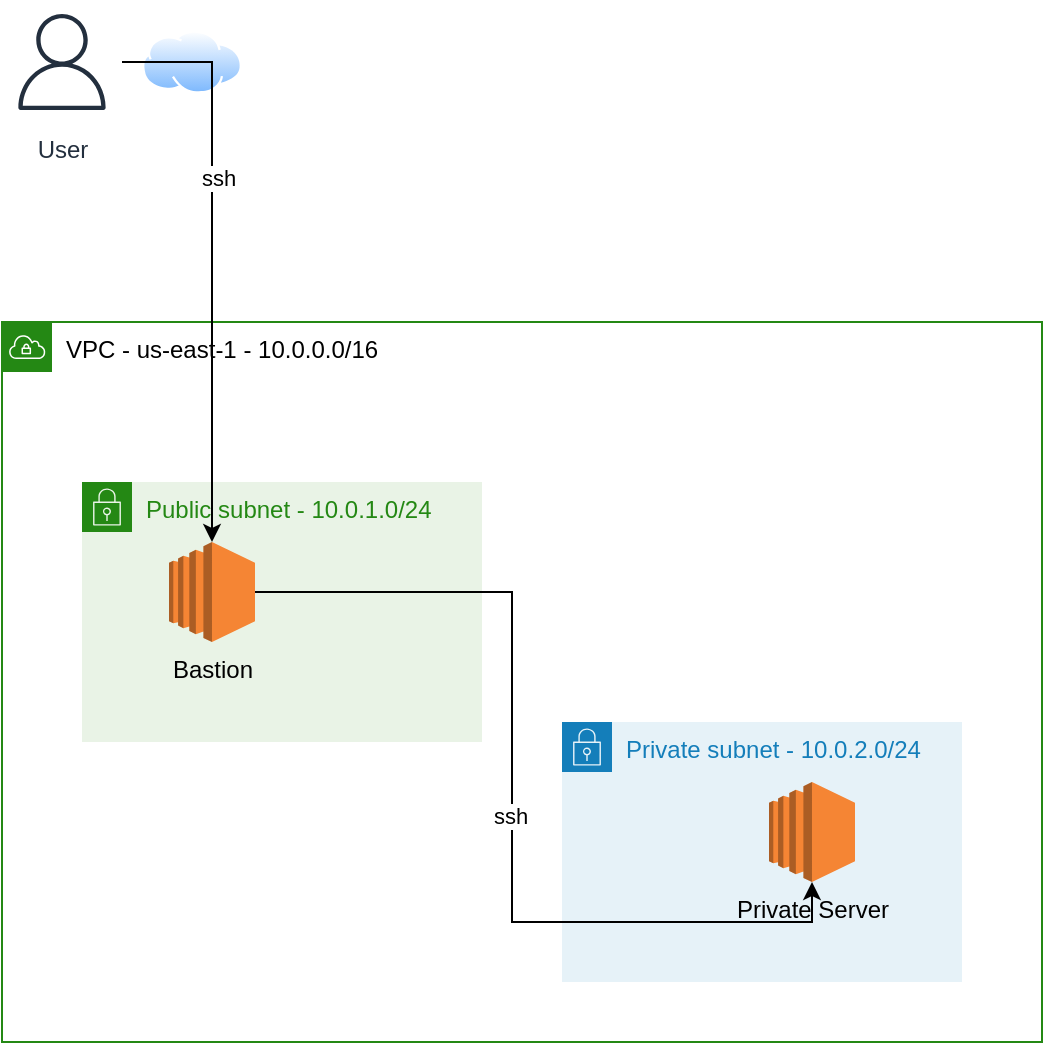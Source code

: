 <mxfile version="13.8.5" type="github"><diagram id="1iwaSlkUyWFKAmfLY6lJ" name="Page-1"><mxGraphModel dx="1422" dy="717" grid="1" gridSize="10" guides="1" tooltips="1" connect="1" arrows="1" fold="1" page="1" pageScale="1" pageWidth="827" pageHeight="1169" math="0" shadow="0"><root><mxCell id="0"/><mxCell id="1" parent="0"/><mxCell id="lWSItMWkbMEteCO-v22Y-1" value="&lt;font color=&quot;#000000&quot;&gt;VPC - us-east-1 -&amp;nbsp;&lt;span style=&quot;background-color: rgb(255 , 255 , 255)&quot;&gt;10.0.0.0/16&lt;/span&gt;&lt;/font&gt;" style="points=[[0,0],[0.25,0],[0.5,0],[0.75,0],[1,0],[1,0.25],[1,0.5],[1,0.75],[1,1],[0.75,1],[0.5,1],[0.25,1],[0,1],[0,0.75],[0,0.5],[0,0.25]];outlineConnect=0;gradientColor=none;html=1;whiteSpace=wrap;fontSize=12;fontStyle=0;shape=mxgraph.aws4.group;grIcon=mxgraph.aws4.group_vpc;strokeColor=#248814;fillColor=none;verticalAlign=top;align=left;spacingLeft=30;fontColor=#AAB7B8;dashed=0;" vertex="1" parent="1"><mxGeometry x="80" y="200" width="520" height="360" as="geometry"/></mxCell><mxCell id="lWSItMWkbMEteCO-v22Y-2" value="Private subnet - 10.0.2.0/24" style="points=[[0,0],[0.25,0],[0.5,0],[0.75,0],[1,0],[1,0.25],[1,0.5],[1,0.75],[1,1],[0.75,1],[0.5,1],[0.25,1],[0,1],[0,0.75],[0,0.5],[0,0.25]];outlineConnect=0;gradientColor=none;html=1;whiteSpace=wrap;fontSize=12;fontStyle=0;shape=mxgraph.aws4.group;grIcon=mxgraph.aws4.group_security_group;grStroke=0;strokeColor=#147EBA;fillColor=#E6F2F8;verticalAlign=top;align=left;spacingLeft=30;fontColor=#147EBA;dashed=0;" vertex="1" parent="1"><mxGeometry x="360" y="400" width="200" height="130" as="geometry"/></mxCell><mxCell id="lWSItMWkbMEteCO-v22Y-3" value="Public subnet - 10.0.1.0/24" style="points=[[0,0],[0.25,0],[0.5,0],[0.75,0],[1,0],[1,0.25],[1,0.5],[1,0.75],[1,1],[0.75,1],[0.5,1],[0.25,1],[0,1],[0,0.75],[0,0.5],[0,0.25]];outlineConnect=0;gradientColor=none;html=1;whiteSpace=wrap;fontSize=12;fontStyle=0;shape=mxgraph.aws4.group;grIcon=mxgraph.aws4.group_security_group;grStroke=0;strokeColor=#248814;fillColor=#E9F3E6;verticalAlign=top;align=left;spacingLeft=30;fontColor=#248814;dashed=0;" vertex="1" parent="1"><mxGeometry x="120" y="280" width="200" height="130" as="geometry"/></mxCell><mxCell id="lWSItMWkbMEteCO-v22Y-13" style="edgeStyle=orthogonalEdgeStyle;rounded=0;orthogonalLoop=1;jettySize=auto;html=1;entryX=0.5;entryY=1;entryDx=0;entryDy=0;entryPerimeter=0;" edge="1" parent="1" source="lWSItMWkbMEteCO-v22Y-4" target="lWSItMWkbMEteCO-v22Y-7"><mxGeometry relative="1" as="geometry"/></mxCell><mxCell id="lWSItMWkbMEteCO-v22Y-14" value="ssh" style="edgeLabel;html=1;align=center;verticalAlign=middle;resizable=0;points=[];" vertex="1" connectable="0" parent="lWSItMWkbMEteCO-v22Y-13"><mxGeometry x="0.033" y="-1" relative="1" as="geometry"><mxPoint y="1" as="offset"/></mxGeometry></mxCell><mxCell id="lWSItMWkbMEteCO-v22Y-4" value="Bastion" style="outlineConnect=0;dashed=0;verticalLabelPosition=bottom;verticalAlign=top;align=center;html=1;shape=mxgraph.aws3.ec2;fillColor=#F58534;gradientColor=none;" vertex="1" parent="1"><mxGeometry x="163.5" y="310" width="43" height="50" as="geometry"/></mxCell><mxCell id="lWSItMWkbMEteCO-v22Y-7" value="Private Server" style="outlineConnect=0;dashed=0;verticalLabelPosition=bottom;verticalAlign=top;align=center;html=1;shape=mxgraph.aws3.ec2;fillColor=#F58534;gradientColor=none;" vertex="1" parent="1"><mxGeometry x="463.5" y="430" width="43" height="50" as="geometry"/></mxCell><mxCell id="lWSItMWkbMEteCO-v22Y-9" value="" style="aspect=fixed;perimeter=ellipsePerimeter;html=1;align=center;shadow=0;dashed=0;spacingTop=3;image;image=img/lib/active_directory/internet_cloud.svg;" vertex="1" parent="1"><mxGeometry x="150" y="54.25" width="50" height="31.5" as="geometry"/></mxCell><mxCell id="lWSItMWkbMEteCO-v22Y-11" style="edgeStyle=orthogonalEdgeStyle;rounded=0;orthogonalLoop=1;jettySize=auto;html=1;" edge="1" parent="1" source="lWSItMWkbMEteCO-v22Y-10" target="lWSItMWkbMEteCO-v22Y-4"><mxGeometry relative="1" as="geometry"/></mxCell><mxCell id="lWSItMWkbMEteCO-v22Y-12" value="ssh" style="edgeLabel;html=1;align=center;verticalAlign=middle;resizable=0;points=[];" vertex="1" connectable="0" parent="lWSItMWkbMEteCO-v22Y-11"><mxGeometry x="-0.277" y="3" relative="1" as="geometry"><mxPoint as="offset"/></mxGeometry></mxCell><mxCell id="lWSItMWkbMEteCO-v22Y-10" value="User" style="outlineConnect=0;fontColor=#232F3E;gradientColor=none;strokeColor=#232F3E;fillColor=#ffffff;dashed=0;verticalLabelPosition=bottom;verticalAlign=top;align=center;html=1;fontSize=12;fontStyle=0;aspect=fixed;shape=mxgraph.aws4.resourceIcon;resIcon=mxgraph.aws4.user;" vertex="1" parent="1"><mxGeometry x="80" y="40" width="60" height="60" as="geometry"/></mxCell></root></mxGraphModel></diagram></mxfile>